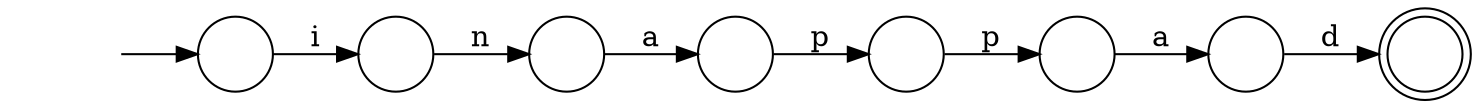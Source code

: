digraph Automaton {
  rankdir = LR;
  0 [shape=circle,label=""];
  0 -> 7 [label="p"]
  1 [shape=circle,label=""];
  initial [shape=plaintext,label=""];
  initial -> 1
  1 -> 5 [label="i"]
  2 [shape=circle,label=""];
  2 -> 0 [label="a"]
  3 [shape=circle,label=""];
  3 -> 6 [label="d"]
  4 [shape=circle,label=""];
  4 -> 3 [label="a"]
  5 [shape=circle,label=""];
  5 -> 2 [label="n"]
  6 [shape=doublecircle,label=""];
  7 [shape=circle,label=""];
  7 -> 4 [label="p"]
}
